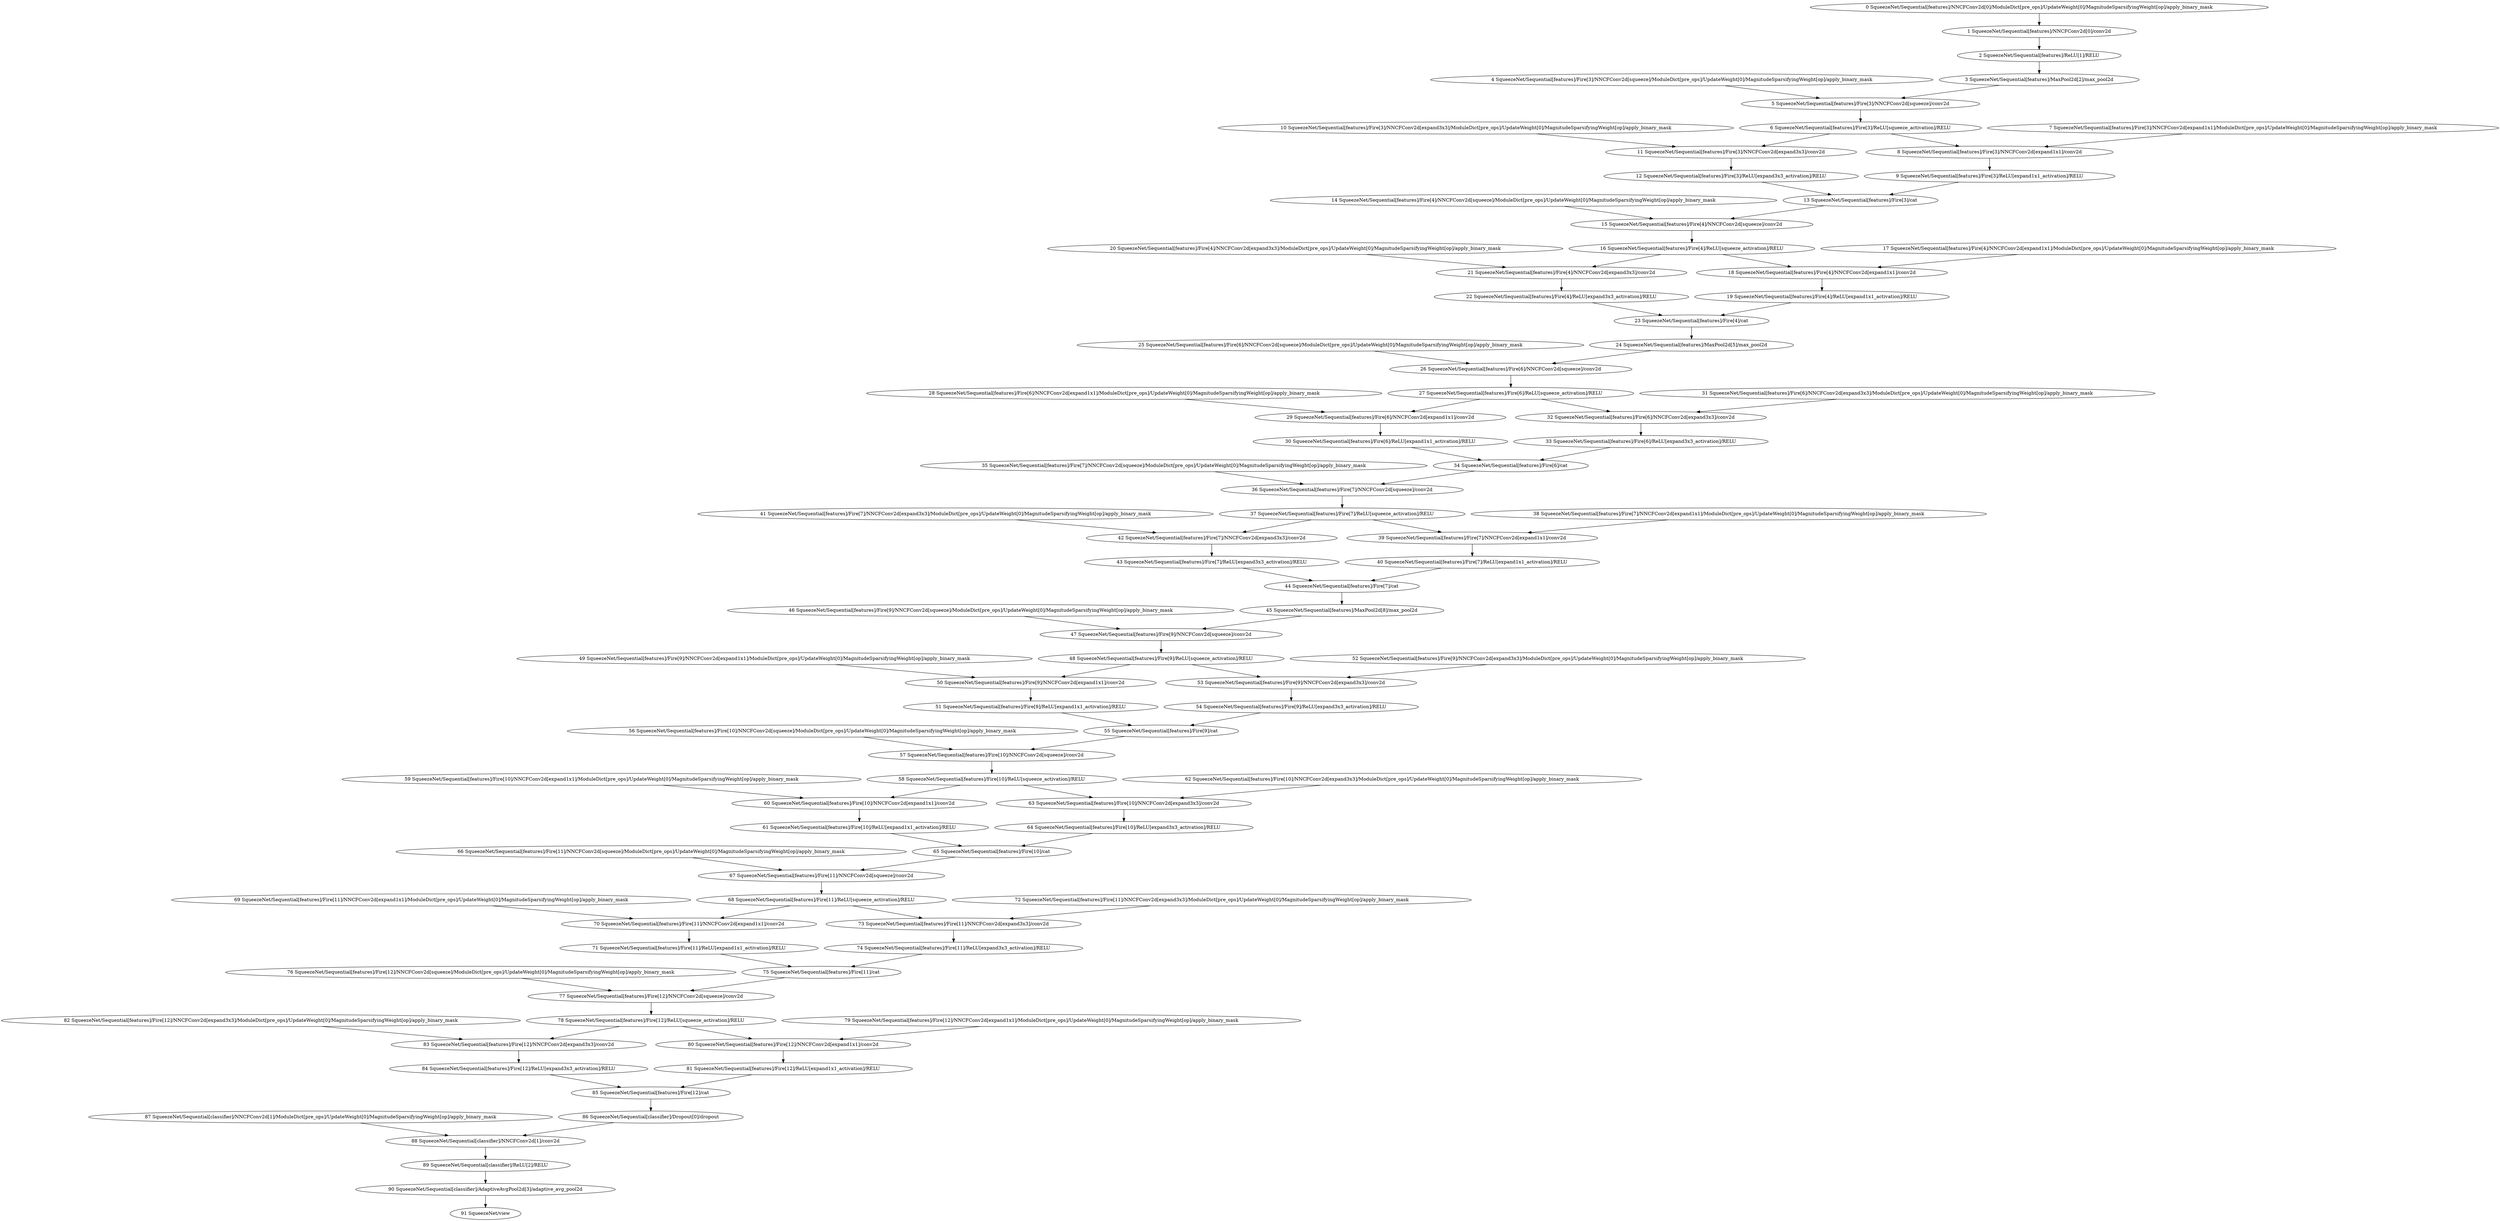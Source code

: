 strict digraph  {
"1 SqueezeNet/Sequential[features]/NNCFConv2d[0]/conv2d" [id=1, scope="SqueezeNet/Sequential[features]/NNCFConv2d[0]", type=conv2d];
"91 SqueezeNet/view" [id=91, scope=SqueezeNet, type=view];
"63 SqueezeNet/Sequential[features]/Fire[10]/NNCFConv2d[expand3x3]/conv2d" [id=63, scope="SqueezeNet/Sequential[features]/Fire[10]/NNCFConv2d[expand3x3]", type=conv2d];
"8 SqueezeNet/Sequential[features]/Fire[3]/NNCFConv2d[expand1x1]/conv2d" [id=8, scope="SqueezeNet/Sequential[features]/Fire[3]/NNCFConv2d[expand1x1]", type=conv2d];
"37 SqueezeNet/Sequential[features]/Fire[7]/ReLU[squeeze_activation]/RELU" [id=37, scope="SqueezeNet/Sequential[features]/Fire[7]/ReLU[squeeze_activation]", type=RELU];
"82 SqueezeNet/Sequential[features]/Fire[12]/NNCFConv2d[expand3x3]/ModuleDict[pre_ops]/UpdateWeight[0]/MagnitudeSparsifyingWeight[op]/apply_binary_mask" [id=82, scope="SqueezeNet/Sequential[features]/Fire[12]/NNCFConv2d[expand3x3]/ModuleDict[pre_ops]/UpdateWeight[0]/MagnitudeSparsifyingWeight[op]", type=apply_binary_mask];
"45 SqueezeNet/Sequential[features]/MaxPool2d[8]/max_pool2d" [id=45, scope="SqueezeNet/Sequential[features]/MaxPool2d[8]", type=max_pool2d];
"19 SqueezeNet/Sequential[features]/Fire[4]/ReLU[expand1x1_activation]/RELU" [id=19, scope="SqueezeNet/Sequential[features]/Fire[4]/ReLU[expand1x1_activation]", type=RELU];
"26 SqueezeNet/Sequential[features]/Fire[6]/NNCFConv2d[squeeze]/conv2d" [id=26, scope="SqueezeNet/Sequential[features]/Fire[6]/NNCFConv2d[squeeze]", type=conv2d];
"56 SqueezeNet/Sequential[features]/Fire[10]/NNCFConv2d[squeeze]/ModuleDict[pre_ops]/UpdateWeight[0]/MagnitudeSparsifyingWeight[op]/apply_binary_mask" [id=56, scope="SqueezeNet/Sequential[features]/Fire[10]/NNCFConv2d[squeeze]/ModuleDict[pre_ops]/UpdateWeight[0]/MagnitudeSparsifyingWeight[op]", type=apply_binary_mask];
"44 SqueezeNet/Sequential[features]/Fire[7]/cat" [id=44, scope="SqueezeNet/Sequential[features]/Fire[7]", type=cat];
"0 SqueezeNet/Sequential[features]/NNCFConv2d[0]/ModuleDict[pre_ops]/UpdateWeight[0]/MagnitudeSparsifyingWeight[op]/apply_binary_mask" [id=0, scope="SqueezeNet/Sequential[features]/NNCFConv2d[0]/ModuleDict[pre_ops]/UpdateWeight[0]/MagnitudeSparsifyingWeight[op]", type=apply_binary_mask];
"85 SqueezeNet/Sequential[features]/Fire[12]/cat" [id=85, scope="SqueezeNet/Sequential[features]/Fire[12]", type=cat];
"43 SqueezeNet/Sequential[features]/Fire[7]/ReLU[expand3x3_activation]/RELU" [id=43, scope="SqueezeNet/Sequential[features]/Fire[7]/ReLU[expand3x3_activation]", type=RELU];
"3 SqueezeNet/Sequential[features]/MaxPool2d[2]/max_pool2d" [id=3, scope="SqueezeNet/Sequential[features]/MaxPool2d[2]", type=max_pool2d];
"15 SqueezeNet/Sequential[features]/Fire[4]/NNCFConv2d[squeeze]/conv2d" [id=15, scope="SqueezeNet/Sequential[features]/Fire[4]/NNCFConv2d[squeeze]", type=conv2d];
"11 SqueezeNet/Sequential[features]/Fire[3]/NNCFConv2d[expand3x3]/conv2d" [id=11, scope="SqueezeNet/Sequential[features]/Fire[3]/NNCFConv2d[expand3x3]", type=conv2d];
"39 SqueezeNet/Sequential[features]/Fire[7]/NNCFConv2d[expand1x1]/conv2d" [id=39, scope="SqueezeNet/Sequential[features]/Fire[7]/NNCFConv2d[expand1x1]", type=conv2d];
"40 SqueezeNet/Sequential[features]/Fire[7]/ReLU[expand1x1_activation]/RELU" [id=40, scope="SqueezeNet/Sequential[features]/Fire[7]/ReLU[expand1x1_activation]", type=RELU];
"52 SqueezeNet/Sequential[features]/Fire[9]/NNCFConv2d[expand3x3]/ModuleDict[pre_ops]/UpdateWeight[0]/MagnitudeSparsifyingWeight[op]/apply_binary_mask" [id=52, scope="SqueezeNet/Sequential[features]/Fire[9]/NNCFConv2d[expand3x3]/ModuleDict[pre_ops]/UpdateWeight[0]/MagnitudeSparsifyingWeight[op]", type=apply_binary_mask];
"69 SqueezeNet/Sequential[features]/Fire[11]/NNCFConv2d[expand1x1]/ModuleDict[pre_ops]/UpdateWeight[0]/MagnitudeSparsifyingWeight[op]/apply_binary_mask" [id=69, scope="SqueezeNet/Sequential[features]/Fire[11]/NNCFConv2d[expand1x1]/ModuleDict[pre_ops]/UpdateWeight[0]/MagnitudeSparsifyingWeight[op]", type=apply_binary_mask];
"28 SqueezeNet/Sequential[features]/Fire[6]/NNCFConv2d[expand1x1]/ModuleDict[pre_ops]/UpdateWeight[0]/MagnitudeSparsifyingWeight[op]/apply_binary_mask" [id=28, scope="SqueezeNet/Sequential[features]/Fire[6]/NNCFConv2d[expand1x1]/ModuleDict[pre_ops]/UpdateWeight[0]/MagnitudeSparsifyingWeight[op]", type=apply_binary_mask];
"35 SqueezeNet/Sequential[features]/Fire[7]/NNCFConv2d[squeeze]/ModuleDict[pre_ops]/UpdateWeight[0]/MagnitudeSparsifyingWeight[op]/apply_binary_mask" [id=35, scope="SqueezeNet/Sequential[features]/Fire[7]/NNCFConv2d[squeeze]/ModuleDict[pre_ops]/UpdateWeight[0]/MagnitudeSparsifyingWeight[op]", type=apply_binary_mask];
"73 SqueezeNet/Sequential[features]/Fire[11]/NNCFConv2d[expand3x3]/conv2d" [id=73, scope="SqueezeNet/Sequential[features]/Fire[11]/NNCFConv2d[expand3x3]", type=conv2d];
"13 SqueezeNet/Sequential[features]/Fire[3]/cat" [id=13, scope="SqueezeNet/Sequential[features]/Fire[3]", type=cat];
"84 SqueezeNet/Sequential[features]/Fire[12]/ReLU[expand3x3_activation]/RELU" [id=84, scope="SqueezeNet/Sequential[features]/Fire[12]/ReLU[expand3x3_activation]", type=RELU];
"66 SqueezeNet/Sequential[features]/Fire[11]/NNCFConv2d[squeeze]/ModuleDict[pre_ops]/UpdateWeight[0]/MagnitudeSparsifyingWeight[op]/apply_binary_mask" [id=66, scope="SqueezeNet/Sequential[features]/Fire[11]/NNCFConv2d[squeeze]/ModuleDict[pre_ops]/UpdateWeight[0]/MagnitudeSparsifyingWeight[op]", type=apply_binary_mask];
"53 SqueezeNet/Sequential[features]/Fire[9]/NNCFConv2d[expand3x3]/conv2d" [id=53, scope="SqueezeNet/Sequential[features]/Fire[9]/NNCFConv2d[expand3x3]", type=conv2d];
"14 SqueezeNet/Sequential[features]/Fire[4]/NNCFConv2d[squeeze]/ModuleDict[pre_ops]/UpdateWeight[0]/MagnitudeSparsifyingWeight[op]/apply_binary_mask" [id=14, scope="SqueezeNet/Sequential[features]/Fire[4]/NNCFConv2d[squeeze]/ModuleDict[pre_ops]/UpdateWeight[0]/MagnitudeSparsifyingWeight[op]", type=apply_binary_mask];
"5 SqueezeNet/Sequential[features]/Fire[3]/NNCFConv2d[squeeze]/conv2d" [id=5, scope="SqueezeNet/Sequential[features]/Fire[3]/NNCFConv2d[squeeze]", type=conv2d];
"62 SqueezeNet/Sequential[features]/Fire[10]/NNCFConv2d[expand3x3]/ModuleDict[pre_ops]/UpdateWeight[0]/MagnitudeSparsifyingWeight[op]/apply_binary_mask" [id=62, scope="SqueezeNet/Sequential[features]/Fire[10]/NNCFConv2d[expand3x3]/ModuleDict[pre_ops]/UpdateWeight[0]/MagnitudeSparsifyingWeight[op]", type=apply_binary_mask];
"18 SqueezeNet/Sequential[features]/Fire[4]/NNCFConv2d[expand1x1]/conv2d" [id=18, scope="SqueezeNet/Sequential[features]/Fire[4]/NNCFConv2d[expand1x1]", type=conv2d];
"77 SqueezeNet/Sequential[features]/Fire[12]/NNCFConv2d[squeeze]/conv2d" [id=77, scope="SqueezeNet/Sequential[features]/Fire[12]/NNCFConv2d[squeeze]", type=conv2d];
"7 SqueezeNet/Sequential[features]/Fire[3]/NNCFConv2d[expand1x1]/ModuleDict[pre_ops]/UpdateWeight[0]/MagnitudeSparsifyingWeight[op]/apply_binary_mask" [id=7, scope="SqueezeNet/Sequential[features]/Fire[3]/NNCFConv2d[expand1x1]/ModuleDict[pre_ops]/UpdateWeight[0]/MagnitudeSparsifyingWeight[op]", type=apply_binary_mask];
"49 SqueezeNet/Sequential[features]/Fire[9]/NNCFConv2d[expand1x1]/ModuleDict[pre_ops]/UpdateWeight[0]/MagnitudeSparsifyingWeight[op]/apply_binary_mask" [id=49, scope="SqueezeNet/Sequential[features]/Fire[9]/NNCFConv2d[expand1x1]/ModuleDict[pre_ops]/UpdateWeight[0]/MagnitudeSparsifyingWeight[op]", type=apply_binary_mask];
"79 SqueezeNet/Sequential[features]/Fire[12]/NNCFConv2d[expand1x1]/ModuleDict[pre_ops]/UpdateWeight[0]/MagnitudeSparsifyingWeight[op]/apply_binary_mask" [id=79, scope="SqueezeNet/Sequential[features]/Fire[12]/NNCFConv2d[expand1x1]/ModuleDict[pre_ops]/UpdateWeight[0]/MagnitudeSparsifyingWeight[op]", type=apply_binary_mask];
"74 SqueezeNet/Sequential[features]/Fire[11]/ReLU[expand3x3_activation]/RELU" [id=74, scope="SqueezeNet/Sequential[features]/Fire[11]/ReLU[expand3x3_activation]", type=RELU];
"24 SqueezeNet/Sequential[features]/MaxPool2d[5]/max_pool2d" [id=24, scope="SqueezeNet/Sequential[features]/MaxPool2d[5]", type=max_pool2d];
"71 SqueezeNet/Sequential[features]/Fire[11]/ReLU[expand1x1_activation]/RELU" [id=71, scope="SqueezeNet/Sequential[features]/Fire[11]/ReLU[expand1x1_activation]", type=RELU];
"78 SqueezeNet/Sequential[features]/Fire[12]/ReLU[squeeze_activation]/RELU" [id=78, scope="SqueezeNet/Sequential[features]/Fire[12]/ReLU[squeeze_activation]", type=RELU];
"17 SqueezeNet/Sequential[features]/Fire[4]/NNCFConv2d[expand1x1]/ModuleDict[pre_ops]/UpdateWeight[0]/MagnitudeSparsifyingWeight[op]/apply_binary_mask" [id=17, scope="SqueezeNet/Sequential[features]/Fire[4]/NNCFConv2d[expand1x1]/ModuleDict[pre_ops]/UpdateWeight[0]/MagnitudeSparsifyingWeight[op]", type=apply_binary_mask];
"31 SqueezeNet/Sequential[features]/Fire[6]/NNCFConv2d[expand3x3]/ModuleDict[pre_ops]/UpdateWeight[0]/MagnitudeSparsifyingWeight[op]/apply_binary_mask" [id=31, scope="SqueezeNet/Sequential[features]/Fire[6]/NNCFConv2d[expand3x3]/ModuleDict[pre_ops]/UpdateWeight[0]/MagnitudeSparsifyingWeight[op]", type=apply_binary_mask];
"22 SqueezeNet/Sequential[features]/Fire[4]/ReLU[expand3x3_activation]/RELU" [id=22, scope="SqueezeNet/Sequential[features]/Fire[4]/ReLU[expand3x3_activation]", type=RELU];
"23 SqueezeNet/Sequential[features]/Fire[4]/cat" [id=23, scope="SqueezeNet/Sequential[features]/Fire[4]", type=cat];
"20 SqueezeNet/Sequential[features]/Fire[4]/NNCFConv2d[expand3x3]/ModuleDict[pre_ops]/UpdateWeight[0]/MagnitudeSparsifyingWeight[op]/apply_binary_mask" [id=20, scope="SqueezeNet/Sequential[features]/Fire[4]/NNCFConv2d[expand3x3]/ModuleDict[pre_ops]/UpdateWeight[0]/MagnitudeSparsifyingWeight[op]", type=apply_binary_mask];
"80 SqueezeNet/Sequential[features]/Fire[12]/NNCFConv2d[expand1x1]/conv2d" [id=80, scope="SqueezeNet/Sequential[features]/Fire[12]/NNCFConv2d[expand1x1]", type=conv2d];
"88 SqueezeNet/Sequential[classifier]/NNCFConv2d[1]/conv2d" [id=88, scope="SqueezeNet/Sequential[classifier]/NNCFConv2d[1]", type=conv2d];
"61 SqueezeNet/Sequential[features]/Fire[10]/ReLU[expand1x1_activation]/RELU" [id=61, scope="SqueezeNet/Sequential[features]/Fire[10]/ReLU[expand1x1_activation]", type=RELU];
"72 SqueezeNet/Sequential[features]/Fire[11]/NNCFConv2d[expand3x3]/ModuleDict[pre_ops]/UpdateWeight[0]/MagnitudeSparsifyingWeight[op]/apply_binary_mask" [id=72, scope="SqueezeNet/Sequential[features]/Fire[11]/NNCFConv2d[expand3x3]/ModuleDict[pre_ops]/UpdateWeight[0]/MagnitudeSparsifyingWeight[op]", type=apply_binary_mask];
"65 SqueezeNet/Sequential[features]/Fire[10]/cat" [id=65, scope="SqueezeNet/Sequential[features]/Fire[10]", type=cat];
"67 SqueezeNet/Sequential[features]/Fire[11]/NNCFConv2d[squeeze]/conv2d" [id=67, scope="SqueezeNet/Sequential[features]/Fire[11]/NNCFConv2d[squeeze]", type=conv2d];
"27 SqueezeNet/Sequential[features]/Fire[6]/ReLU[squeeze_activation]/RELU" [id=27, scope="SqueezeNet/Sequential[features]/Fire[6]/ReLU[squeeze_activation]", type=RELU];
"32 SqueezeNet/Sequential[features]/Fire[6]/NNCFConv2d[expand3x3]/conv2d" [id=32, scope="SqueezeNet/Sequential[features]/Fire[6]/NNCFConv2d[expand3x3]", type=conv2d];
"41 SqueezeNet/Sequential[features]/Fire[7]/NNCFConv2d[expand3x3]/ModuleDict[pre_ops]/UpdateWeight[0]/MagnitudeSparsifyingWeight[op]/apply_binary_mask" [id=41, scope="SqueezeNet/Sequential[features]/Fire[7]/NNCFConv2d[expand3x3]/ModuleDict[pre_ops]/UpdateWeight[0]/MagnitudeSparsifyingWeight[op]", type=apply_binary_mask];
"50 SqueezeNet/Sequential[features]/Fire[9]/NNCFConv2d[expand1x1]/conv2d" [id=50, scope="SqueezeNet/Sequential[features]/Fire[9]/NNCFConv2d[expand1x1]", type=conv2d];
"90 SqueezeNet/Sequential[classifier]/AdaptiveAvgPool2d[3]/adaptive_avg_pool2d" [id=90, scope="SqueezeNet/Sequential[classifier]/AdaptiveAvgPool2d[3]", type=adaptive_avg_pool2d];
"12 SqueezeNet/Sequential[features]/Fire[3]/ReLU[expand3x3_activation]/RELU" [id=12, scope="SqueezeNet/Sequential[features]/Fire[3]/ReLU[expand3x3_activation]", type=RELU];
"10 SqueezeNet/Sequential[features]/Fire[3]/NNCFConv2d[expand3x3]/ModuleDict[pre_ops]/UpdateWeight[0]/MagnitudeSparsifyingWeight[op]/apply_binary_mask" [id=10, scope="SqueezeNet/Sequential[features]/Fire[3]/NNCFConv2d[expand3x3]/ModuleDict[pre_ops]/UpdateWeight[0]/MagnitudeSparsifyingWeight[op]", type=apply_binary_mask];
"51 SqueezeNet/Sequential[features]/Fire[9]/ReLU[expand1x1_activation]/RELU" [id=51, scope="SqueezeNet/Sequential[features]/Fire[9]/ReLU[expand1x1_activation]", type=RELU];
"60 SqueezeNet/Sequential[features]/Fire[10]/NNCFConv2d[expand1x1]/conv2d" [id=60, scope="SqueezeNet/Sequential[features]/Fire[10]/NNCFConv2d[expand1x1]", type=conv2d];
"54 SqueezeNet/Sequential[features]/Fire[9]/ReLU[expand3x3_activation]/RELU" [id=54, scope="SqueezeNet/Sequential[features]/Fire[9]/ReLU[expand3x3_activation]", type=RELU];
"47 SqueezeNet/Sequential[features]/Fire[9]/NNCFConv2d[squeeze]/conv2d" [id=47, scope="SqueezeNet/Sequential[features]/Fire[9]/NNCFConv2d[squeeze]", type=conv2d];
"46 SqueezeNet/Sequential[features]/Fire[9]/NNCFConv2d[squeeze]/ModuleDict[pre_ops]/UpdateWeight[0]/MagnitudeSparsifyingWeight[op]/apply_binary_mask" [id=46, scope="SqueezeNet/Sequential[features]/Fire[9]/NNCFConv2d[squeeze]/ModuleDict[pre_ops]/UpdateWeight[0]/MagnitudeSparsifyingWeight[op]", type=apply_binary_mask];
"2 SqueezeNet/Sequential[features]/ReLU[1]/RELU" [id=2, scope="SqueezeNet/Sequential[features]/ReLU[1]", type=RELU];
"83 SqueezeNet/Sequential[features]/Fire[12]/NNCFConv2d[expand3x3]/conv2d" [id=83, scope="SqueezeNet/Sequential[features]/Fire[12]/NNCFConv2d[expand3x3]", type=conv2d];
"29 SqueezeNet/Sequential[features]/Fire[6]/NNCFConv2d[expand1x1]/conv2d" [id=29, scope="SqueezeNet/Sequential[features]/Fire[6]/NNCFConv2d[expand1x1]", type=conv2d];
"64 SqueezeNet/Sequential[features]/Fire[10]/ReLU[expand3x3_activation]/RELU" [id=64, scope="SqueezeNet/Sequential[features]/Fire[10]/ReLU[expand3x3_activation]", type=RELU];
"34 SqueezeNet/Sequential[features]/Fire[6]/cat" [id=34, scope="SqueezeNet/Sequential[features]/Fire[6]", type=cat];
"30 SqueezeNet/Sequential[features]/Fire[6]/ReLU[expand1x1_activation]/RELU" [id=30, scope="SqueezeNet/Sequential[features]/Fire[6]/ReLU[expand1x1_activation]", type=RELU];
"87 SqueezeNet/Sequential[classifier]/NNCFConv2d[1]/ModuleDict[pre_ops]/UpdateWeight[0]/MagnitudeSparsifyingWeight[op]/apply_binary_mask" [id=87, scope="SqueezeNet/Sequential[classifier]/NNCFConv2d[1]/ModuleDict[pre_ops]/UpdateWeight[0]/MagnitudeSparsifyingWeight[op]", type=apply_binary_mask];
"76 SqueezeNet/Sequential[features]/Fire[12]/NNCFConv2d[squeeze]/ModuleDict[pre_ops]/UpdateWeight[0]/MagnitudeSparsifyingWeight[op]/apply_binary_mask" [id=76, scope="SqueezeNet/Sequential[features]/Fire[12]/NNCFConv2d[squeeze]/ModuleDict[pre_ops]/UpdateWeight[0]/MagnitudeSparsifyingWeight[op]", type=apply_binary_mask];
"36 SqueezeNet/Sequential[features]/Fire[7]/NNCFConv2d[squeeze]/conv2d" [id=36, scope="SqueezeNet/Sequential[features]/Fire[7]/NNCFConv2d[squeeze]", type=conv2d];
"42 SqueezeNet/Sequential[features]/Fire[7]/NNCFConv2d[expand3x3]/conv2d" [id=42, scope="SqueezeNet/Sequential[features]/Fire[7]/NNCFConv2d[expand3x3]", type=conv2d];
"86 SqueezeNet/Sequential[classifier]/Dropout[0]/dropout" [id=86, scope="SqueezeNet/Sequential[classifier]/Dropout[0]", type=dropout];
"75 SqueezeNet/Sequential[features]/Fire[11]/cat" [id=75, scope="SqueezeNet/Sequential[features]/Fire[11]", type=cat];
"4 SqueezeNet/Sequential[features]/Fire[3]/NNCFConv2d[squeeze]/ModuleDict[pre_ops]/UpdateWeight[0]/MagnitudeSparsifyingWeight[op]/apply_binary_mask" [id=4, scope="SqueezeNet/Sequential[features]/Fire[3]/NNCFConv2d[squeeze]/ModuleDict[pre_ops]/UpdateWeight[0]/MagnitudeSparsifyingWeight[op]", type=apply_binary_mask];
"25 SqueezeNet/Sequential[features]/Fire[6]/NNCFConv2d[squeeze]/ModuleDict[pre_ops]/UpdateWeight[0]/MagnitudeSparsifyingWeight[op]/apply_binary_mask" [id=25, scope="SqueezeNet/Sequential[features]/Fire[6]/NNCFConv2d[squeeze]/ModuleDict[pre_ops]/UpdateWeight[0]/MagnitudeSparsifyingWeight[op]", type=apply_binary_mask];
"81 SqueezeNet/Sequential[features]/Fire[12]/ReLU[expand1x1_activation]/RELU" [id=81, scope="SqueezeNet/Sequential[features]/Fire[12]/ReLU[expand1x1_activation]", type=RELU];
"55 SqueezeNet/Sequential[features]/Fire[9]/cat" [id=55, scope="SqueezeNet/Sequential[features]/Fire[9]", type=cat];
"38 SqueezeNet/Sequential[features]/Fire[7]/NNCFConv2d[expand1x1]/ModuleDict[pre_ops]/UpdateWeight[0]/MagnitudeSparsifyingWeight[op]/apply_binary_mask" [id=38, scope="SqueezeNet/Sequential[features]/Fire[7]/NNCFConv2d[expand1x1]/ModuleDict[pre_ops]/UpdateWeight[0]/MagnitudeSparsifyingWeight[op]", type=apply_binary_mask];
"70 SqueezeNet/Sequential[features]/Fire[11]/NNCFConv2d[expand1x1]/conv2d" [id=70, scope="SqueezeNet/Sequential[features]/Fire[11]/NNCFConv2d[expand1x1]", type=conv2d];
"9 SqueezeNet/Sequential[features]/Fire[3]/ReLU[expand1x1_activation]/RELU" [id=9, scope="SqueezeNet/Sequential[features]/Fire[3]/ReLU[expand1x1_activation]", type=RELU];
"68 SqueezeNet/Sequential[features]/Fire[11]/ReLU[squeeze_activation]/RELU" [id=68, scope="SqueezeNet/Sequential[features]/Fire[11]/ReLU[squeeze_activation]", type=RELU];
"6 SqueezeNet/Sequential[features]/Fire[3]/ReLU[squeeze_activation]/RELU" [id=6, scope="SqueezeNet/Sequential[features]/Fire[3]/ReLU[squeeze_activation]", type=RELU];
"89 SqueezeNet/Sequential[classifier]/ReLU[2]/RELU" [id=89, scope="SqueezeNet/Sequential[classifier]/ReLU[2]", type=RELU];
"21 SqueezeNet/Sequential[features]/Fire[4]/NNCFConv2d[expand3x3]/conv2d" [id=21, scope="SqueezeNet/Sequential[features]/Fire[4]/NNCFConv2d[expand3x3]", type=conv2d];
"33 SqueezeNet/Sequential[features]/Fire[6]/ReLU[expand3x3_activation]/RELU" [id=33, scope="SqueezeNet/Sequential[features]/Fire[6]/ReLU[expand3x3_activation]", type=RELU];
"57 SqueezeNet/Sequential[features]/Fire[10]/NNCFConv2d[squeeze]/conv2d" [id=57, scope="SqueezeNet/Sequential[features]/Fire[10]/NNCFConv2d[squeeze]", type=conv2d];
"48 SqueezeNet/Sequential[features]/Fire[9]/ReLU[squeeze_activation]/RELU" [id=48, scope="SqueezeNet/Sequential[features]/Fire[9]/ReLU[squeeze_activation]", type=RELU];
"16 SqueezeNet/Sequential[features]/Fire[4]/ReLU[squeeze_activation]/RELU" [id=16, scope="SqueezeNet/Sequential[features]/Fire[4]/ReLU[squeeze_activation]", type=RELU];
"58 SqueezeNet/Sequential[features]/Fire[10]/ReLU[squeeze_activation]/RELU" [id=58, scope="SqueezeNet/Sequential[features]/Fire[10]/ReLU[squeeze_activation]", type=RELU];
"59 SqueezeNet/Sequential[features]/Fire[10]/NNCFConv2d[expand1x1]/ModuleDict[pre_ops]/UpdateWeight[0]/MagnitudeSparsifyingWeight[op]/apply_binary_mask" [id=59, scope="SqueezeNet/Sequential[features]/Fire[10]/NNCFConv2d[expand1x1]/ModuleDict[pre_ops]/UpdateWeight[0]/MagnitudeSparsifyingWeight[op]", type=apply_binary_mask];
"1 SqueezeNet/Sequential[features]/NNCFConv2d[0]/conv2d" -> "2 SqueezeNet/Sequential[features]/ReLU[1]/RELU";
"63 SqueezeNet/Sequential[features]/Fire[10]/NNCFConv2d[expand3x3]/conv2d" -> "64 SqueezeNet/Sequential[features]/Fire[10]/ReLU[expand3x3_activation]/RELU";
"8 SqueezeNet/Sequential[features]/Fire[3]/NNCFConv2d[expand1x1]/conv2d" -> "9 SqueezeNet/Sequential[features]/Fire[3]/ReLU[expand1x1_activation]/RELU";
"37 SqueezeNet/Sequential[features]/Fire[7]/ReLU[squeeze_activation]/RELU" -> "42 SqueezeNet/Sequential[features]/Fire[7]/NNCFConv2d[expand3x3]/conv2d";
"37 SqueezeNet/Sequential[features]/Fire[7]/ReLU[squeeze_activation]/RELU" -> "39 SqueezeNet/Sequential[features]/Fire[7]/NNCFConv2d[expand1x1]/conv2d";
"82 SqueezeNet/Sequential[features]/Fire[12]/NNCFConv2d[expand3x3]/ModuleDict[pre_ops]/UpdateWeight[0]/MagnitudeSparsifyingWeight[op]/apply_binary_mask" -> "83 SqueezeNet/Sequential[features]/Fire[12]/NNCFConv2d[expand3x3]/conv2d";
"45 SqueezeNet/Sequential[features]/MaxPool2d[8]/max_pool2d" -> "47 SqueezeNet/Sequential[features]/Fire[9]/NNCFConv2d[squeeze]/conv2d";
"19 SqueezeNet/Sequential[features]/Fire[4]/ReLU[expand1x1_activation]/RELU" -> "23 SqueezeNet/Sequential[features]/Fire[4]/cat";
"26 SqueezeNet/Sequential[features]/Fire[6]/NNCFConv2d[squeeze]/conv2d" -> "27 SqueezeNet/Sequential[features]/Fire[6]/ReLU[squeeze_activation]/RELU";
"56 SqueezeNet/Sequential[features]/Fire[10]/NNCFConv2d[squeeze]/ModuleDict[pre_ops]/UpdateWeight[0]/MagnitudeSparsifyingWeight[op]/apply_binary_mask" -> "57 SqueezeNet/Sequential[features]/Fire[10]/NNCFConv2d[squeeze]/conv2d";
"44 SqueezeNet/Sequential[features]/Fire[7]/cat" -> "45 SqueezeNet/Sequential[features]/MaxPool2d[8]/max_pool2d";
"0 SqueezeNet/Sequential[features]/NNCFConv2d[0]/ModuleDict[pre_ops]/UpdateWeight[0]/MagnitudeSparsifyingWeight[op]/apply_binary_mask" -> "1 SqueezeNet/Sequential[features]/NNCFConv2d[0]/conv2d";
"85 SqueezeNet/Sequential[features]/Fire[12]/cat" -> "86 SqueezeNet/Sequential[classifier]/Dropout[0]/dropout";
"43 SqueezeNet/Sequential[features]/Fire[7]/ReLU[expand3x3_activation]/RELU" -> "44 SqueezeNet/Sequential[features]/Fire[7]/cat";
"3 SqueezeNet/Sequential[features]/MaxPool2d[2]/max_pool2d" -> "5 SqueezeNet/Sequential[features]/Fire[3]/NNCFConv2d[squeeze]/conv2d";
"15 SqueezeNet/Sequential[features]/Fire[4]/NNCFConv2d[squeeze]/conv2d" -> "16 SqueezeNet/Sequential[features]/Fire[4]/ReLU[squeeze_activation]/RELU";
"11 SqueezeNet/Sequential[features]/Fire[3]/NNCFConv2d[expand3x3]/conv2d" -> "12 SqueezeNet/Sequential[features]/Fire[3]/ReLU[expand3x3_activation]/RELU";
"39 SqueezeNet/Sequential[features]/Fire[7]/NNCFConv2d[expand1x1]/conv2d" -> "40 SqueezeNet/Sequential[features]/Fire[7]/ReLU[expand1x1_activation]/RELU";
"40 SqueezeNet/Sequential[features]/Fire[7]/ReLU[expand1x1_activation]/RELU" -> "44 SqueezeNet/Sequential[features]/Fire[7]/cat";
"52 SqueezeNet/Sequential[features]/Fire[9]/NNCFConv2d[expand3x3]/ModuleDict[pre_ops]/UpdateWeight[0]/MagnitudeSparsifyingWeight[op]/apply_binary_mask" -> "53 SqueezeNet/Sequential[features]/Fire[9]/NNCFConv2d[expand3x3]/conv2d";
"69 SqueezeNet/Sequential[features]/Fire[11]/NNCFConv2d[expand1x1]/ModuleDict[pre_ops]/UpdateWeight[0]/MagnitudeSparsifyingWeight[op]/apply_binary_mask" -> "70 SqueezeNet/Sequential[features]/Fire[11]/NNCFConv2d[expand1x1]/conv2d";
"28 SqueezeNet/Sequential[features]/Fire[6]/NNCFConv2d[expand1x1]/ModuleDict[pre_ops]/UpdateWeight[0]/MagnitudeSparsifyingWeight[op]/apply_binary_mask" -> "29 SqueezeNet/Sequential[features]/Fire[6]/NNCFConv2d[expand1x1]/conv2d";
"35 SqueezeNet/Sequential[features]/Fire[7]/NNCFConv2d[squeeze]/ModuleDict[pre_ops]/UpdateWeight[0]/MagnitudeSparsifyingWeight[op]/apply_binary_mask" -> "36 SqueezeNet/Sequential[features]/Fire[7]/NNCFConv2d[squeeze]/conv2d";
"73 SqueezeNet/Sequential[features]/Fire[11]/NNCFConv2d[expand3x3]/conv2d" -> "74 SqueezeNet/Sequential[features]/Fire[11]/ReLU[expand3x3_activation]/RELU";
"13 SqueezeNet/Sequential[features]/Fire[3]/cat" -> "15 SqueezeNet/Sequential[features]/Fire[4]/NNCFConv2d[squeeze]/conv2d";
"84 SqueezeNet/Sequential[features]/Fire[12]/ReLU[expand3x3_activation]/RELU" -> "85 SqueezeNet/Sequential[features]/Fire[12]/cat";
"66 SqueezeNet/Sequential[features]/Fire[11]/NNCFConv2d[squeeze]/ModuleDict[pre_ops]/UpdateWeight[0]/MagnitudeSparsifyingWeight[op]/apply_binary_mask" -> "67 SqueezeNet/Sequential[features]/Fire[11]/NNCFConv2d[squeeze]/conv2d";
"53 SqueezeNet/Sequential[features]/Fire[9]/NNCFConv2d[expand3x3]/conv2d" -> "54 SqueezeNet/Sequential[features]/Fire[9]/ReLU[expand3x3_activation]/RELU";
"14 SqueezeNet/Sequential[features]/Fire[4]/NNCFConv2d[squeeze]/ModuleDict[pre_ops]/UpdateWeight[0]/MagnitudeSparsifyingWeight[op]/apply_binary_mask" -> "15 SqueezeNet/Sequential[features]/Fire[4]/NNCFConv2d[squeeze]/conv2d";
"5 SqueezeNet/Sequential[features]/Fire[3]/NNCFConv2d[squeeze]/conv2d" -> "6 SqueezeNet/Sequential[features]/Fire[3]/ReLU[squeeze_activation]/RELU";
"62 SqueezeNet/Sequential[features]/Fire[10]/NNCFConv2d[expand3x3]/ModuleDict[pre_ops]/UpdateWeight[0]/MagnitudeSparsifyingWeight[op]/apply_binary_mask" -> "63 SqueezeNet/Sequential[features]/Fire[10]/NNCFConv2d[expand3x3]/conv2d";
"18 SqueezeNet/Sequential[features]/Fire[4]/NNCFConv2d[expand1x1]/conv2d" -> "19 SqueezeNet/Sequential[features]/Fire[4]/ReLU[expand1x1_activation]/RELU";
"77 SqueezeNet/Sequential[features]/Fire[12]/NNCFConv2d[squeeze]/conv2d" -> "78 SqueezeNet/Sequential[features]/Fire[12]/ReLU[squeeze_activation]/RELU";
"7 SqueezeNet/Sequential[features]/Fire[3]/NNCFConv2d[expand1x1]/ModuleDict[pre_ops]/UpdateWeight[0]/MagnitudeSparsifyingWeight[op]/apply_binary_mask" -> "8 SqueezeNet/Sequential[features]/Fire[3]/NNCFConv2d[expand1x1]/conv2d";
"49 SqueezeNet/Sequential[features]/Fire[9]/NNCFConv2d[expand1x1]/ModuleDict[pre_ops]/UpdateWeight[0]/MagnitudeSparsifyingWeight[op]/apply_binary_mask" -> "50 SqueezeNet/Sequential[features]/Fire[9]/NNCFConv2d[expand1x1]/conv2d";
"79 SqueezeNet/Sequential[features]/Fire[12]/NNCFConv2d[expand1x1]/ModuleDict[pre_ops]/UpdateWeight[0]/MagnitudeSparsifyingWeight[op]/apply_binary_mask" -> "80 SqueezeNet/Sequential[features]/Fire[12]/NNCFConv2d[expand1x1]/conv2d";
"74 SqueezeNet/Sequential[features]/Fire[11]/ReLU[expand3x3_activation]/RELU" -> "75 SqueezeNet/Sequential[features]/Fire[11]/cat";
"24 SqueezeNet/Sequential[features]/MaxPool2d[5]/max_pool2d" -> "26 SqueezeNet/Sequential[features]/Fire[6]/NNCFConv2d[squeeze]/conv2d";
"71 SqueezeNet/Sequential[features]/Fire[11]/ReLU[expand1x1_activation]/RELU" -> "75 SqueezeNet/Sequential[features]/Fire[11]/cat";
"78 SqueezeNet/Sequential[features]/Fire[12]/ReLU[squeeze_activation]/RELU" -> "80 SqueezeNet/Sequential[features]/Fire[12]/NNCFConv2d[expand1x1]/conv2d";
"78 SqueezeNet/Sequential[features]/Fire[12]/ReLU[squeeze_activation]/RELU" -> "83 SqueezeNet/Sequential[features]/Fire[12]/NNCFConv2d[expand3x3]/conv2d";
"17 SqueezeNet/Sequential[features]/Fire[4]/NNCFConv2d[expand1x1]/ModuleDict[pre_ops]/UpdateWeight[0]/MagnitudeSparsifyingWeight[op]/apply_binary_mask" -> "18 SqueezeNet/Sequential[features]/Fire[4]/NNCFConv2d[expand1x1]/conv2d";
"31 SqueezeNet/Sequential[features]/Fire[6]/NNCFConv2d[expand3x3]/ModuleDict[pre_ops]/UpdateWeight[0]/MagnitudeSparsifyingWeight[op]/apply_binary_mask" -> "32 SqueezeNet/Sequential[features]/Fire[6]/NNCFConv2d[expand3x3]/conv2d";
"22 SqueezeNet/Sequential[features]/Fire[4]/ReLU[expand3x3_activation]/RELU" -> "23 SqueezeNet/Sequential[features]/Fire[4]/cat";
"23 SqueezeNet/Sequential[features]/Fire[4]/cat" -> "24 SqueezeNet/Sequential[features]/MaxPool2d[5]/max_pool2d";
"20 SqueezeNet/Sequential[features]/Fire[4]/NNCFConv2d[expand3x3]/ModuleDict[pre_ops]/UpdateWeight[0]/MagnitudeSparsifyingWeight[op]/apply_binary_mask" -> "21 SqueezeNet/Sequential[features]/Fire[4]/NNCFConv2d[expand3x3]/conv2d";
"80 SqueezeNet/Sequential[features]/Fire[12]/NNCFConv2d[expand1x1]/conv2d" -> "81 SqueezeNet/Sequential[features]/Fire[12]/ReLU[expand1x1_activation]/RELU";
"88 SqueezeNet/Sequential[classifier]/NNCFConv2d[1]/conv2d" -> "89 SqueezeNet/Sequential[classifier]/ReLU[2]/RELU";
"61 SqueezeNet/Sequential[features]/Fire[10]/ReLU[expand1x1_activation]/RELU" -> "65 SqueezeNet/Sequential[features]/Fire[10]/cat";
"72 SqueezeNet/Sequential[features]/Fire[11]/NNCFConv2d[expand3x3]/ModuleDict[pre_ops]/UpdateWeight[0]/MagnitudeSparsifyingWeight[op]/apply_binary_mask" -> "73 SqueezeNet/Sequential[features]/Fire[11]/NNCFConv2d[expand3x3]/conv2d";
"65 SqueezeNet/Sequential[features]/Fire[10]/cat" -> "67 SqueezeNet/Sequential[features]/Fire[11]/NNCFConv2d[squeeze]/conv2d";
"67 SqueezeNet/Sequential[features]/Fire[11]/NNCFConv2d[squeeze]/conv2d" -> "68 SqueezeNet/Sequential[features]/Fire[11]/ReLU[squeeze_activation]/RELU";
"27 SqueezeNet/Sequential[features]/Fire[6]/ReLU[squeeze_activation]/RELU" -> "29 SqueezeNet/Sequential[features]/Fire[6]/NNCFConv2d[expand1x1]/conv2d";
"27 SqueezeNet/Sequential[features]/Fire[6]/ReLU[squeeze_activation]/RELU" -> "32 SqueezeNet/Sequential[features]/Fire[6]/NNCFConv2d[expand3x3]/conv2d";
"32 SqueezeNet/Sequential[features]/Fire[6]/NNCFConv2d[expand3x3]/conv2d" -> "33 SqueezeNet/Sequential[features]/Fire[6]/ReLU[expand3x3_activation]/RELU";
"41 SqueezeNet/Sequential[features]/Fire[7]/NNCFConv2d[expand3x3]/ModuleDict[pre_ops]/UpdateWeight[0]/MagnitudeSparsifyingWeight[op]/apply_binary_mask" -> "42 SqueezeNet/Sequential[features]/Fire[7]/NNCFConv2d[expand3x3]/conv2d";
"50 SqueezeNet/Sequential[features]/Fire[9]/NNCFConv2d[expand1x1]/conv2d" -> "51 SqueezeNet/Sequential[features]/Fire[9]/ReLU[expand1x1_activation]/RELU";
"90 SqueezeNet/Sequential[classifier]/AdaptiveAvgPool2d[3]/adaptive_avg_pool2d" -> "91 SqueezeNet/view";
"12 SqueezeNet/Sequential[features]/Fire[3]/ReLU[expand3x3_activation]/RELU" -> "13 SqueezeNet/Sequential[features]/Fire[3]/cat";
"10 SqueezeNet/Sequential[features]/Fire[3]/NNCFConv2d[expand3x3]/ModuleDict[pre_ops]/UpdateWeight[0]/MagnitudeSparsifyingWeight[op]/apply_binary_mask" -> "11 SqueezeNet/Sequential[features]/Fire[3]/NNCFConv2d[expand3x3]/conv2d";
"51 SqueezeNet/Sequential[features]/Fire[9]/ReLU[expand1x1_activation]/RELU" -> "55 SqueezeNet/Sequential[features]/Fire[9]/cat";
"60 SqueezeNet/Sequential[features]/Fire[10]/NNCFConv2d[expand1x1]/conv2d" -> "61 SqueezeNet/Sequential[features]/Fire[10]/ReLU[expand1x1_activation]/RELU";
"54 SqueezeNet/Sequential[features]/Fire[9]/ReLU[expand3x3_activation]/RELU" -> "55 SqueezeNet/Sequential[features]/Fire[9]/cat";
"47 SqueezeNet/Sequential[features]/Fire[9]/NNCFConv2d[squeeze]/conv2d" -> "48 SqueezeNet/Sequential[features]/Fire[9]/ReLU[squeeze_activation]/RELU";
"46 SqueezeNet/Sequential[features]/Fire[9]/NNCFConv2d[squeeze]/ModuleDict[pre_ops]/UpdateWeight[0]/MagnitudeSparsifyingWeight[op]/apply_binary_mask" -> "47 SqueezeNet/Sequential[features]/Fire[9]/NNCFConv2d[squeeze]/conv2d";
"2 SqueezeNet/Sequential[features]/ReLU[1]/RELU" -> "3 SqueezeNet/Sequential[features]/MaxPool2d[2]/max_pool2d";
"83 SqueezeNet/Sequential[features]/Fire[12]/NNCFConv2d[expand3x3]/conv2d" -> "84 SqueezeNet/Sequential[features]/Fire[12]/ReLU[expand3x3_activation]/RELU";
"29 SqueezeNet/Sequential[features]/Fire[6]/NNCFConv2d[expand1x1]/conv2d" -> "30 SqueezeNet/Sequential[features]/Fire[6]/ReLU[expand1x1_activation]/RELU";
"64 SqueezeNet/Sequential[features]/Fire[10]/ReLU[expand3x3_activation]/RELU" -> "65 SqueezeNet/Sequential[features]/Fire[10]/cat";
"34 SqueezeNet/Sequential[features]/Fire[6]/cat" -> "36 SqueezeNet/Sequential[features]/Fire[7]/NNCFConv2d[squeeze]/conv2d";
"30 SqueezeNet/Sequential[features]/Fire[6]/ReLU[expand1x1_activation]/RELU" -> "34 SqueezeNet/Sequential[features]/Fire[6]/cat";
"87 SqueezeNet/Sequential[classifier]/NNCFConv2d[1]/ModuleDict[pre_ops]/UpdateWeight[0]/MagnitudeSparsifyingWeight[op]/apply_binary_mask" -> "88 SqueezeNet/Sequential[classifier]/NNCFConv2d[1]/conv2d";
"76 SqueezeNet/Sequential[features]/Fire[12]/NNCFConv2d[squeeze]/ModuleDict[pre_ops]/UpdateWeight[0]/MagnitudeSparsifyingWeight[op]/apply_binary_mask" -> "77 SqueezeNet/Sequential[features]/Fire[12]/NNCFConv2d[squeeze]/conv2d";
"36 SqueezeNet/Sequential[features]/Fire[7]/NNCFConv2d[squeeze]/conv2d" -> "37 SqueezeNet/Sequential[features]/Fire[7]/ReLU[squeeze_activation]/RELU";
"42 SqueezeNet/Sequential[features]/Fire[7]/NNCFConv2d[expand3x3]/conv2d" -> "43 SqueezeNet/Sequential[features]/Fire[7]/ReLU[expand3x3_activation]/RELU";
"86 SqueezeNet/Sequential[classifier]/Dropout[0]/dropout" -> "88 SqueezeNet/Sequential[classifier]/NNCFConv2d[1]/conv2d";
"75 SqueezeNet/Sequential[features]/Fire[11]/cat" -> "77 SqueezeNet/Sequential[features]/Fire[12]/NNCFConv2d[squeeze]/conv2d";
"4 SqueezeNet/Sequential[features]/Fire[3]/NNCFConv2d[squeeze]/ModuleDict[pre_ops]/UpdateWeight[0]/MagnitudeSparsifyingWeight[op]/apply_binary_mask" -> "5 SqueezeNet/Sequential[features]/Fire[3]/NNCFConv2d[squeeze]/conv2d";
"25 SqueezeNet/Sequential[features]/Fire[6]/NNCFConv2d[squeeze]/ModuleDict[pre_ops]/UpdateWeight[0]/MagnitudeSparsifyingWeight[op]/apply_binary_mask" -> "26 SqueezeNet/Sequential[features]/Fire[6]/NNCFConv2d[squeeze]/conv2d";
"81 SqueezeNet/Sequential[features]/Fire[12]/ReLU[expand1x1_activation]/RELU" -> "85 SqueezeNet/Sequential[features]/Fire[12]/cat";
"55 SqueezeNet/Sequential[features]/Fire[9]/cat" -> "57 SqueezeNet/Sequential[features]/Fire[10]/NNCFConv2d[squeeze]/conv2d";
"38 SqueezeNet/Sequential[features]/Fire[7]/NNCFConv2d[expand1x1]/ModuleDict[pre_ops]/UpdateWeight[0]/MagnitudeSparsifyingWeight[op]/apply_binary_mask" -> "39 SqueezeNet/Sequential[features]/Fire[7]/NNCFConv2d[expand1x1]/conv2d";
"70 SqueezeNet/Sequential[features]/Fire[11]/NNCFConv2d[expand1x1]/conv2d" -> "71 SqueezeNet/Sequential[features]/Fire[11]/ReLU[expand1x1_activation]/RELU";
"9 SqueezeNet/Sequential[features]/Fire[3]/ReLU[expand1x1_activation]/RELU" -> "13 SqueezeNet/Sequential[features]/Fire[3]/cat";
"68 SqueezeNet/Sequential[features]/Fire[11]/ReLU[squeeze_activation]/RELU" -> "70 SqueezeNet/Sequential[features]/Fire[11]/NNCFConv2d[expand1x1]/conv2d";
"68 SqueezeNet/Sequential[features]/Fire[11]/ReLU[squeeze_activation]/RELU" -> "73 SqueezeNet/Sequential[features]/Fire[11]/NNCFConv2d[expand3x3]/conv2d";
"6 SqueezeNet/Sequential[features]/Fire[3]/ReLU[squeeze_activation]/RELU" -> "11 SqueezeNet/Sequential[features]/Fire[3]/NNCFConv2d[expand3x3]/conv2d";
"6 SqueezeNet/Sequential[features]/Fire[3]/ReLU[squeeze_activation]/RELU" -> "8 SqueezeNet/Sequential[features]/Fire[3]/NNCFConv2d[expand1x1]/conv2d";
"89 SqueezeNet/Sequential[classifier]/ReLU[2]/RELU" -> "90 SqueezeNet/Sequential[classifier]/AdaptiveAvgPool2d[3]/adaptive_avg_pool2d";
"21 SqueezeNet/Sequential[features]/Fire[4]/NNCFConv2d[expand3x3]/conv2d" -> "22 SqueezeNet/Sequential[features]/Fire[4]/ReLU[expand3x3_activation]/RELU";
"33 SqueezeNet/Sequential[features]/Fire[6]/ReLU[expand3x3_activation]/RELU" -> "34 SqueezeNet/Sequential[features]/Fire[6]/cat";
"57 SqueezeNet/Sequential[features]/Fire[10]/NNCFConv2d[squeeze]/conv2d" -> "58 SqueezeNet/Sequential[features]/Fire[10]/ReLU[squeeze_activation]/RELU";
"48 SqueezeNet/Sequential[features]/Fire[9]/ReLU[squeeze_activation]/RELU" -> "53 SqueezeNet/Sequential[features]/Fire[9]/NNCFConv2d[expand3x3]/conv2d";
"48 SqueezeNet/Sequential[features]/Fire[9]/ReLU[squeeze_activation]/RELU" -> "50 SqueezeNet/Sequential[features]/Fire[9]/NNCFConv2d[expand1x1]/conv2d";
"16 SqueezeNet/Sequential[features]/Fire[4]/ReLU[squeeze_activation]/RELU" -> "21 SqueezeNet/Sequential[features]/Fire[4]/NNCFConv2d[expand3x3]/conv2d";
"16 SqueezeNet/Sequential[features]/Fire[4]/ReLU[squeeze_activation]/RELU" -> "18 SqueezeNet/Sequential[features]/Fire[4]/NNCFConv2d[expand1x1]/conv2d";
"58 SqueezeNet/Sequential[features]/Fire[10]/ReLU[squeeze_activation]/RELU" -> "60 SqueezeNet/Sequential[features]/Fire[10]/NNCFConv2d[expand1x1]/conv2d";
"58 SqueezeNet/Sequential[features]/Fire[10]/ReLU[squeeze_activation]/RELU" -> "63 SqueezeNet/Sequential[features]/Fire[10]/NNCFConv2d[expand3x3]/conv2d";
"59 SqueezeNet/Sequential[features]/Fire[10]/NNCFConv2d[expand1x1]/ModuleDict[pre_ops]/UpdateWeight[0]/MagnitudeSparsifyingWeight[op]/apply_binary_mask" -> "60 SqueezeNet/Sequential[features]/Fire[10]/NNCFConv2d[expand1x1]/conv2d";
}

